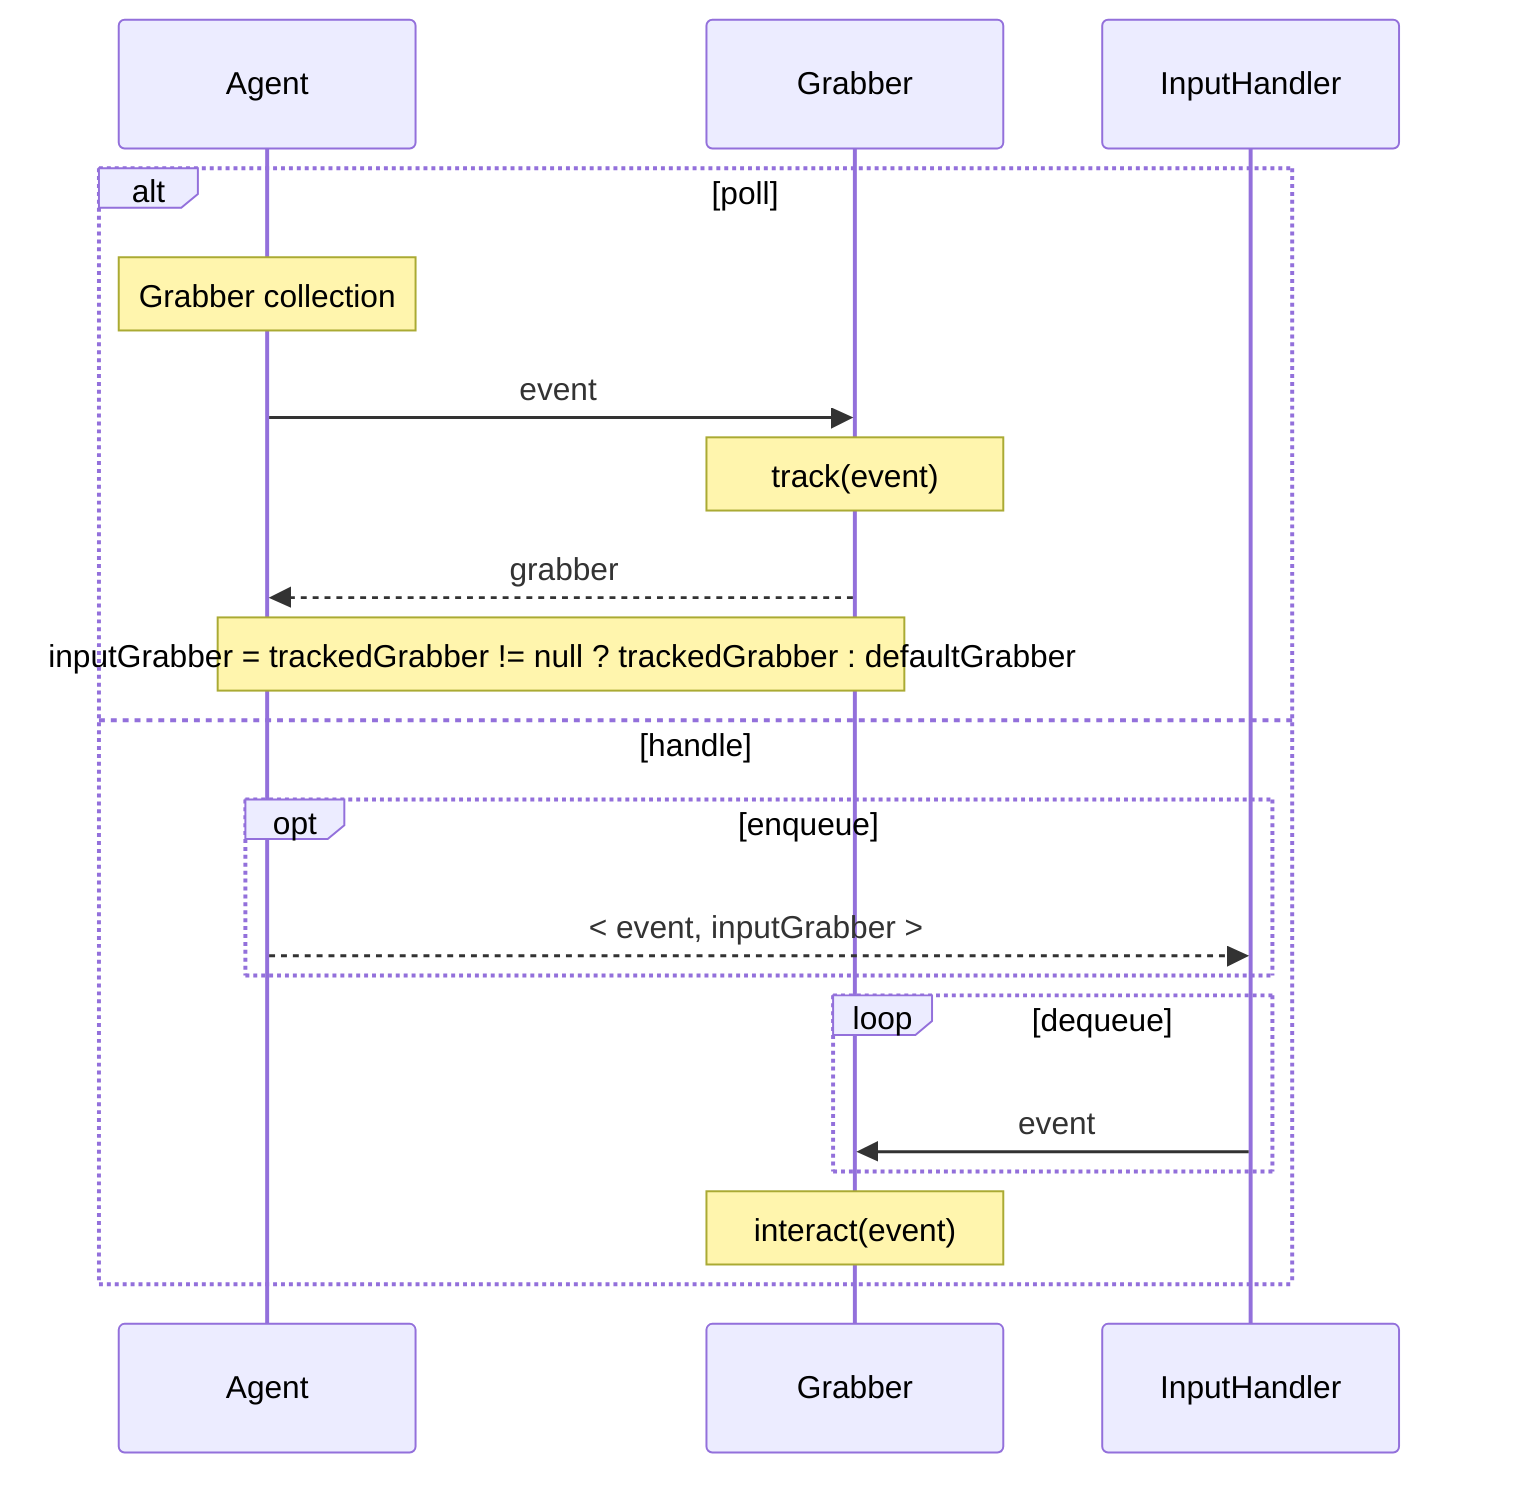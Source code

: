 sequenceDiagram
    alt poll
        Note over Agent: Grabber collection
        Agent->>Grabber: event
        %opt track
            Note over Grabber: track(event)
            Grabber-->>Agent: grabber
        %end
        Note over Agent,Grabber: inputGrabber = trackedGrabber != null ? trackedGrabber : defaultGrabber
    else handle
        opt enqueue
           Agent-->>InputHandler: < event, inputGrabber >
        end
        loop dequeue
          InputHandler->>Grabber: event
        end
        Note over Grabber: interact(event)
    end

    %%Note over InputHandler: Agent collection